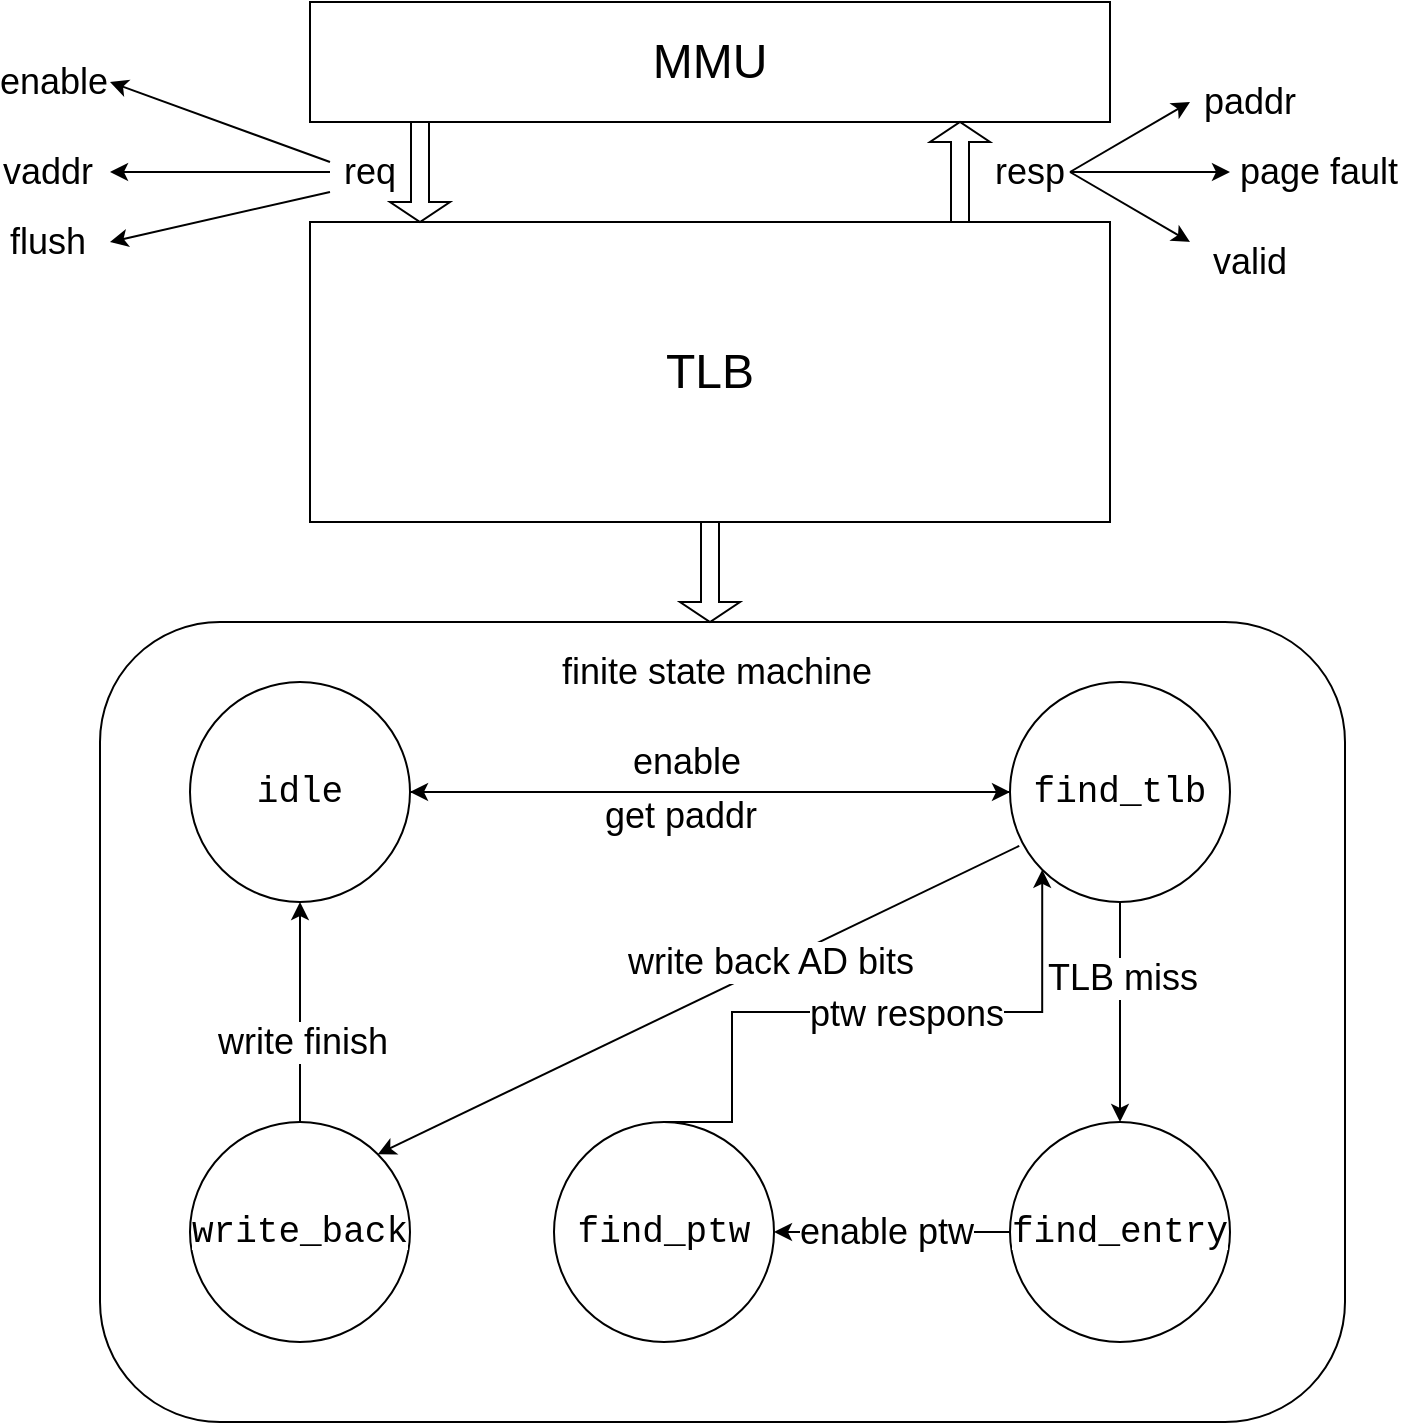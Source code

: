 <mxfile version="14.7.2" type="github">
  <diagram id="CTmOGzoyT5WaWmqhhCym" name="Page-1">
    <mxGraphModel dx="1422" dy="800" grid="0" gridSize="10" guides="1" tooltips="1" connect="1" arrows="1" fold="1" page="1" pageScale="1" pageWidth="827" pageHeight="1169" math="0" shadow="0">
      <root>
        <mxCell id="0" />
        <mxCell id="1" parent="0" />
        <mxCell id="I_HunuTIMYHuIlzramTN-30" value="" style="rounded=1;whiteSpace=wrap;html=1;" parent="1" vertex="1">
          <mxGeometry x="122" y="357" width="622.5" height="400" as="geometry" />
        </mxCell>
        <mxCell id="I_HunuTIMYHuIlzramTN-32" style="edgeStyle=orthogonalEdgeStyle;rounded=0;orthogonalLoop=1;jettySize=auto;html=1;exitX=1;exitY=0.5;exitDx=0;exitDy=0;" parent="1" source="I_HunuTIMYHuIlzramTN-2" target="I_HunuTIMYHuIlzramTN-25" edge="1">
          <mxGeometry relative="1" as="geometry" />
        </mxCell>
        <mxCell id="I_HunuTIMYHuIlzramTN-2" value="&lt;div style=&quot;font-family: &amp;#34;consolas&amp;#34; , &amp;#34;courier new&amp;#34; , monospace ; line-height: 22px&quot;&gt;&lt;span style=&quot;background-color: rgb(255 , 255 , 255)&quot;&gt;&lt;font style=&quot;font-size: 18px&quot;&gt;idle&lt;/font&gt;&lt;/span&gt;&lt;/div&gt;" style="ellipse;whiteSpace=wrap;html=1;aspect=fixed;" parent="1" vertex="1">
          <mxGeometry x="167" y="387" width="110" height="110" as="geometry" />
        </mxCell>
        <mxCell id="I_HunuTIMYHuIlzramTN-3" value="&lt;font style=&quot;font-size: 24px&quot;&gt;TLB&lt;/font&gt;" style="rounded=0;whiteSpace=wrap;html=1;" parent="1" vertex="1">
          <mxGeometry x="227" y="157" width="400" height="150" as="geometry" />
        </mxCell>
        <mxCell id="I_HunuTIMYHuIlzramTN-4" value="&lt;font style=&quot;font-size: 24px&quot;&gt;MMU&lt;/font&gt;" style="rounded=0;whiteSpace=wrap;html=1;" parent="1" vertex="1">
          <mxGeometry x="227" y="47" width="400" height="60" as="geometry" />
        </mxCell>
        <mxCell id="I_HunuTIMYHuIlzramTN-5" value="" style="shape=singleArrow;direction=south;whiteSpace=wrap;html=1;" parent="1" vertex="1">
          <mxGeometry x="267" y="107" width="30" height="50" as="geometry" />
        </mxCell>
        <mxCell id="I_HunuTIMYHuIlzramTN-7" value="" style="shape=singleArrow;direction=south;whiteSpace=wrap;html=1;rotation=-180;" parent="1" vertex="1">
          <mxGeometry x="537" y="107" width="30" height="50" as="geometry" />
        </mxCell>
        <mxCell id="I_HunuTIMYHuIlzramTN-12" style="edgeStyle=orthogonalEdgeStyle;rounded=0;orthogonalLoop=1;jettySize=auto;html=1;exitX=0;exitY=0.5;exitDx=0;exitDy=0;" parent="1" source="I_HunuTIMYHuIlzramTN-8" edge="1">
          <mxGeometry relative="1" as="geometry">
            <mxPoint x="127" y="132" as="targetPoint" />
          </mxGeometry>
        </mxCell>
        <mxCell id="I_HunuTIMYHuIlzramTN-8" value="&lt;span style=&quot;font-size: 18px&quot;&gt;req&lt;/span&gt;" style="text;html=1;strokeColor=none;fillColor=none;align=center;verticalAlign=middle;whiteSpace=wrap;rounded=0;" parent="1" vertex="1">
          <mxGeometry x="237" y="122" width="40" height="20" as="geometry" />
        </mxCell>
        <mxCell id="I_HunuTIMYHuIlzramTN-22" style="edgeStyle=orthogonalEdgeStyle;rounded=0;orthogonalLoop=1;jettySize=auto;html=1;exitX=1;exitY=0.5;exitDx=0;exitDy=0;" parent="1" source="I_HunuTIMYHuIlzramTN-9" edge="1">
          <mxGeometry relative="1" as="geometry">
            <mxPoint x="687" y="132" as="targetPoint" />
          </mxGeometry>
        </mxCell>
        <mxCell id="I_HunuTIMYHuIlzramTN-9" value="&lt;font style=&quot;font-size: 18px&quot;&gt;resp&lt;/font&gt;" style="text;html=1;strokeColor=none;fillColor=none;align=center;verticalAlign=middle;whiteSpace=wrap;rounded=0;" parent="1" vertex="1">
          <mxGeometry x="567" y="122" width="40" height="20" as="geometry" />
        </mxCell>
        <mxCell id="I_HunuTIMYHuIlzramTN-10" value="" style="endArrow=classic;html=1;exitX=0;exitY=0.25;exitDx=0;exitDy=0;" parent="1" source="I_HunuTIMYHuIlzramTN-8" edge="1">
          <mxGeometry width="50" height="50" relative="1" as="geometry">
            <mxPoint x="127" y="167" as="sourcePoint" />
            <mxPoint x="127" y="87" as="targetPoint" />
          </mxGeometry>
        </mxCell>
        <mxCell id="I_HunuTIMYHuIlzramTN-11" value="&lt;font style=&quot;font-size: 18px&quot;&gt;enable&lt;/font&gt;" style="text;html=1;strokeColor=none;fillColor=none;align=center;verticalAlign=middle;whiteSpace=wrap;rounded=0;" parent="1" vertex="1">
          <mxGeometry x="79" y="77" width="40" height="20" as="geometry" />
        </mxCell>
        <mxCell id="I_HunuTIMYHuIlzramTN-13" value="&lt;font style=&quot;font-size: 18px&quot;&gt;vaddr&lt;/font&gt;" style="text;html=1;strokeColor=none;fillColor=none;align=center;verticalAlign=middle;whiteSpace=wrap;rounded=0;" parent="1" vertex="1">
          <mxGeometry x="76" y="122" width="40" height="20" as="geometry" />
        </mxCell>
        <mxCell id="I_HunuTIMYHuIlzramTN-17" value="" style="endArrow=classic;html=1;exitX=0;exitY=1;exitDx=0;exitDy=0;" parent="1" source="I_HunuTIMYHuIlzramTN-8" edge="1">
          <mxGeometry width="50" height="50" relative="1" as="geometry">
            <mxPoint x="167" y="237" as="sourcePoint" />
            <mxPoint x="127" y="167" as="targetPoint" />
          </mxGeometry>
        </mxCell>
        <mxCell id="I_HunuTIMYHuIlzramTN-18" value="&lt;font style=&quot;font-size: 18px&quot;&gt;flush&lt;/font&gt;" style="text;html=1;strokeColor=none;fillColor=none;align=center;verticalAlign=middle;whiteSpace=wrap;rounded=0;" parent="1" vertex="1">
          <mxGeometry x="76" y="157" width="40" height="20" as="geometry" />
        </mxCell>
        <mxCell id="I_HunuTIMYHuIlzramTN-19" value="" style="endArrow=classic;html=1;exitX=1;exitY=0.5;exitDx=0;exitDy=0;" parent="1" source="I_HunuTIMYHuIlzramTN-9" edge="1">
          <mxGeometry width="50" height="50" relative="1" as="geometry">
            <mxPoint x="647" y="157" as="sourcePoint" />
            <mxPoint x="667" y="97" as="targetPoint" />
          </mxGeometry>
        </mxCell>
        <mxCell id="I_HunuTIMYHuIlzramTN-20" value="&lt;font style=&quot;font-size: 18px&quot;&gt;paddr&lt;/font&gt;" style="text;html=1;strokeColor=none;fillColor=none;align=center;verticalAlign=middle;whiteSpace=wrap;rounded=0;" parent="1" vertex="1">
          <mxGeometry x="677" y="87" width="40" height="20" as="geometry" />
        </mxCell>
        <mxCell id="I_HunuTIMYHuIlzramTN-21" value="&lt;font style=&quot;font-size: 18px&quot;&gt;page fault&lt;/font&gt;" style="text;html=1;strokeColor=none;fillColor=none;align=center;verticalAlign=middle;whiteSpace=wrap;rounded=0;" parent="1" vertex="1">
          <mxGeometry x="687" y="125" width="89" height="14.5" as="geometry" />
        </mxCell>
        <mxCell id="I_HunuTIMYHuIlzramTN-23" value="" style="endArrow=classic;html=1;" parent="1" edge="1">
          <mxGeometry width="50" height="50" relative="1" as="geometry">
            <mxPoint x="607" y="132" as="sourcePoint" />
            <mxPoint x="667" y="167" as="targetPoint" />
          </mxGeometry>
        </mxCell>
        <mxCell id="I_HunuTIMYHuIlzramTN-24" value="&lt;font style=&quot;font-size: 18px&quot;&gt;valid&lt;/font&gt;" style="text;html=1;strokeColor=none;fillColor=none;align=center;verticalAlign=middle;whiteSpace=wrap;rounded=0;" parent="1" vertex="1">
          <mxGeometry x="677" y="167" width="40" height="20" as="geometry" />
        </mxCell>
        <mxCell id="I_HunuTIMYHuIlzramTN-33" style="edgeStyle=orthogonalEdgeStyle;rounded=0;orthogonalLoop=1;jettySize=auto;html=1;exitX=0;exitY=0.5;exitDx=0;exitDy=0;" parent="1" source="I_HunuTIMYHuIlzramTN-25" target="I_HunuTIMYHuIlzramTN-2" edge="1">
          <mxGeometry relative="1" as="geometry" />
        </mxCell>
        <mxCell id="I_HunuTIMYHuIlzramTN-44" value="enable" style="edgeLabel;html=1;align=center;verticalAlign=middle;resizable=0;points=[];fontSize=18;" parent="I_HunuTIMYHuIlzramTN-33" vertex="1" connectable="0">
          <mxGeometry x="0.08" y="-3" relative="1" as="geometry">
            <mxPoint y="-12" as="offset" />
          </mxGeometry>
        </mxCell>
        <mxCell id="I_HunuTIMYHuIlzramTN-34" style="edgeStyle=orthogonalEdgeStyle;rounded=0;orthogonalLoop=1;jettySize=auto;html=1;exitX=0.5;exitY=1;exitDx=0;exitDy=0;entryX=0.5;entryY=0;entryDx=0;entryDy=0;" parent="1" source="I_HunuTIMYHuIlzramTN-25" target="I_HunuTIMYHuIlzramTN-26" edge="1">
          <mxGeometry relative="1" as="geometry" />
        </mxCell>
        <mxCell id="I_HunuTIMYHuIlzramTN-46" value="TLB miss" style="edgeLabel;html=1;align=center;verticalAlign=middle;resizable=0;points=[];fontSize=18;" parent="I_HunuTIMYHuIlzramTN-34" vertex="1" connectable="0">
          <mxGeometry x="-0.321" y="1" relative="1" as="geometry">
            <mxPoint as="offset" />
          </mxGeometry>
        </mxCell>
        <mxCell id="I_HunuTIMYHuIlzramTN-25" value="&lt;div style=&quot;font-family: &amp;#34;consolas&amp;#34; , &amp;#34;courier new&amp;#34; , monospace ; line-height: 22px&quot;&gt;&lt;span style=&quot;background-color: rgb(255 , 255 , 255)&quot;&gt;&lt;font style=&quot;font-size: 18px&quot;&gt;find_tlb&lt;/font&gt;&lt;/span&gt;&lt;/div&gt;" style="ellipse;whiteSpace=wrap;html=1;aspect=fixed;" parent="1" vertex="1">
          <mxGeometry x="577" y="387" width="110" height="110" as="geometry" />
        </mxCell>
        <mxCell id="I_HunuTIMYHuIlzramTN-35" style="edgeStyle=orthogonalEdgeStyle;rounded=0;orthogonalLoop=1;jettySize=auto;html=1;exitX=0;exitY=0.5;exitDx=0;exitDy=0;" parent="1" source="I_HunuTIMYHuIlzramTN-26" target="I_HunuTIMYHuIlzramTN-31" edge="1">
          <mxGeometry relative="1" as="geometry" />
        </mxCell>
        <mxCell id="I_HunuTIMYHuIlzramTN-47" value="enable ptw" style="edgeLabel;html=1;align=center;verticalAlign=middle;resizable=0;points=[];fontSize=18;" parent="I_HunuTIMYHuIlzramTN-35" vertex="1" connectable="0">
          <mxGeometry x="0.29" relative="1" as="geometry">
            <mxPoint x="14" as="offset" />
          </mxGeometry>
        </mxCell>
        <mxCell id="I_HunuTIMYHuIlzramTN-26" value="&lt;div style=&quot;font-family: &amp;#34;consolas&amp;#34; , &amp;#34;courier new&amp;#34; , monospace ; line-height: 22px&quot;&gt;&lt;span style=&quot;background-color: rgb(255 , 255 , 255)&quot;&gt;&lt;font style=&quot;font-size: 18px&quot;&gt;find_entry&lt;/font&gt;&lt;/span&gt;&lt;/div&gt;" style="ellipse;whiteSpace=wrap;html=1;aspect=fixed;" parent="1" vertex="1">
          <mxGeometry x="577" y="607" width="110" height="110" as="geometry" />
        </mxCell>
        <mxCell id="I_HunuTIMYHuIlzramTN-39" style="edgeStyle=orthogonalEdgeStyle;rounded=0;orthogonalLoop=1;jettySize=auto;html=1;exitX=0.5;exitY=0;exitDx=0;exitDy=0;entryX=0.5;entryY=1;entryDx=0;entryDy=0;" parent="1" source="I_HunuTIMYHuIlzramTN-27" target="I_HunuTIMYHuIlzramTN-2" edge="1">
          <mxGeometry relative="1" as="geometry" />
        </mxCell>
        <mxCell id="I_HunuTIMYHuIlzramTN-42" value="write finish" style="edgeLabel;html=1;align=center;verticalAlign=middle;resizable=0;points=[];fontSize=18;" parent="I_HunuTIMYHuIlzramTN-39" vertex="1" connectable="0">
          <mxGeometry x="-0.261" y="-1" relative="1" as="geometry">
            <mxPoint as="offset" />
          </mxGeometry>
        </mxCell>
        <mxCell id="I_HunuTIMYHuIlzramTN-27" value="&lt;div style=&quot;font-family: &amp;#34;consolas&amp;#34; , &amp;#34;courier new&amp;#34; , monospace ; line-height: 22px&quot;&gt;&lt;span style=&quot;background-color: rgb(255 , 255 , 255)&quot;&gt;&lt;font style=&quot;font-size: 18px&quot;&gt;write_back&lt;/font&gt;&lt;/span&gt;&lt;/div&gt;" style="ellipse;whiteSpace=wrap;html=1;aspect=fixed;" parent="1" vertex="1">
          <mxGeometry x="167" y="607" width="110" height="110" as="geometry" />
        </mxCell>
        <mxCell id="I_HunuTIMYHuIlzramTN-36" style="edgeStyle=orthogonalEdgeStyle;rounded=0;orthogonalLoop=1;jettySize=auto;html=1;exitX=0.5;exitY=0;exitDx=0;exitDy=0;entryX=0;entryY=1;entryDx=0;entryDy=0;" parent="1" source="I_HunuTIMYHuIlzramTN-31" target="I_HunuTIMYHuIlzramTN-25" edge="1">
          <mxGeometry relative="1" as="geometry">
            <Array as="points">
              <mxPoint x="438" y="552" />
              <mxPoint x="593" y="552" />
            </Array>
          </mxGeometry>
        </mxCell>
        <mxCell id="I_HunuTIMYHuIlzramTN-48" value="ptw respons" style="edgeLabel;html=1;align=center;verticalAlign=middle;resizable=0;points=[];fontSize=18;" parent="I_HunuTIMYHuIlzramTN-36" vertex="1" connectable="0">
          <mxGeometry x="-0.205" relative="1" as="geometry">
            <mxPoint x="50" y="1" as="offset" />
          </mxGeometry>
        </mxCell>
        <mxCell id="I_HunuTIMYHuIlzramTN-31" value="&lt;div style=&quot;font-family: &amp;#34;consolas&amp;#34; , &amp;#34;courier new&amp;#34; , monospace ; line-height: 22px&quot;&gt;&lt;span style=&quot;background-color: rgb(255 , 255 , 255)&quot;&gt;&lt;font style=&quot;font-size: 18px&quot;&gt;find_ptw&lt;/font&gt;&lt;/span&gt;&lt;/div&gt;" style="ellipse;whiteSpace=wrap;html=1;aspect=fixed;" parent="1" vertex="1">
          <mxGeometry x="349" y="607" width="110" height="110" as="geometry" />
        </mxCell>
        <mxCell id="I_HunuTIMYHuIlzramTN-38" value="" style="endArrow=classic;html=1;exitX=0.042;exitY=0.745;exitDx=0;exitDy=0;exitPerimeter=0;entryX=1;entryY=0;entryDx=0;entryDy=0;" parent="1" source="I_HunuTIMYHuIlzramTN-25" target="I_HunuTIMYHuIlzramTN-27" edge="1">
          <mxGeometry width="50" height="50" relative="1" as="geometry">
            <mxPoint x="387" y="557" as="sourcePoint" />
            <mxPoint x="437" y="507" as="targetPoint" />
            <Array as="points" />
          </mxGeometry>
        </mxCell>
        <mxCell id="I_HunuTIMYHuIlzramTN-43" value="write back AD bits" style="edgeLabel;html=1;align=center;verticalAlign=middle;resizable=0;points=[];fontSize=18;" parent="I_HunuTIMYHuIlzramTN-38" vertex="1" connectable="0">
          <mxGeometry x="0.088" relative="1" as="geometry">
            <mxPoint x="50" y="-26" as="offset" />
          </mxGeometry>
        </mxCell>
        <mxCell id="I_HunuTIMYHuIlzramTN-40" value="&lt;font style=&quot;font-size: 18px&quot;&gt;finite state machine&lt;/font&gt;" style="text;html=1;strokeColor=none;fillColor=none;align=center;verticalAlign=middle;whiteSpace=wrap;rounded=0;" parent="1" vertex="1">
          <mxGeometry x="341" y="377" width="179.25" height="10" as="geometry" />
        </mxCell>
        <mxCell id="I_HunuTIMYHuIlzramTN-41" value="" style="shape=singleArrow;direction=south;whiteSpace=wrap;html=1;" parent="1" vertex="1">
          <mxGeometry x="412" y="307" width="30" height="50" as="geometry" />
        </mxCell>
        <mxCell id="I_HunuTIMYHuIlzramTN-45" value="get paddr" style="edgeLabel;html=1;align=center;verticalAlign=middle;resizable=0;points=[];fontSize=18;" parent="1" vertex="1" connectable="0">
          <mxGeometry x="427" y="437" as="geometry">
            <mxPoint x="-15" y="17" as="offset" />
          </mxGeometry>
        </mxCell>
      </root>
    </mxGraphModel>
  </diagram>
</mxfile>

